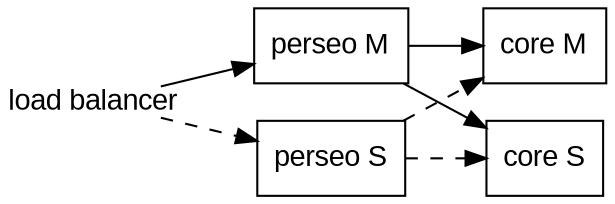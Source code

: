 digraph haaxn {

	rankdir=LR
    node [fontname = "arial"];
    perseo[label="perseo M", shape=rectangle];
	core[label="core M", shape=rectangle];
	perseo2[label="perseo S",shape=rectangle];
	core2[label="core S", shape=rectangle];
	lb[label="load balancer", shape=plain]

	lb->perseo
	perseo->core
	perseo->core2
	lb->perseo2[style=dashed]
	perseo2->core[style=dashed]
	perseo2->core2[style=dashed]

	{rankType=source; lb;}
	{rankType=same; perseo; perseo;}
	{rankType=sink; core; core2;}

 }
